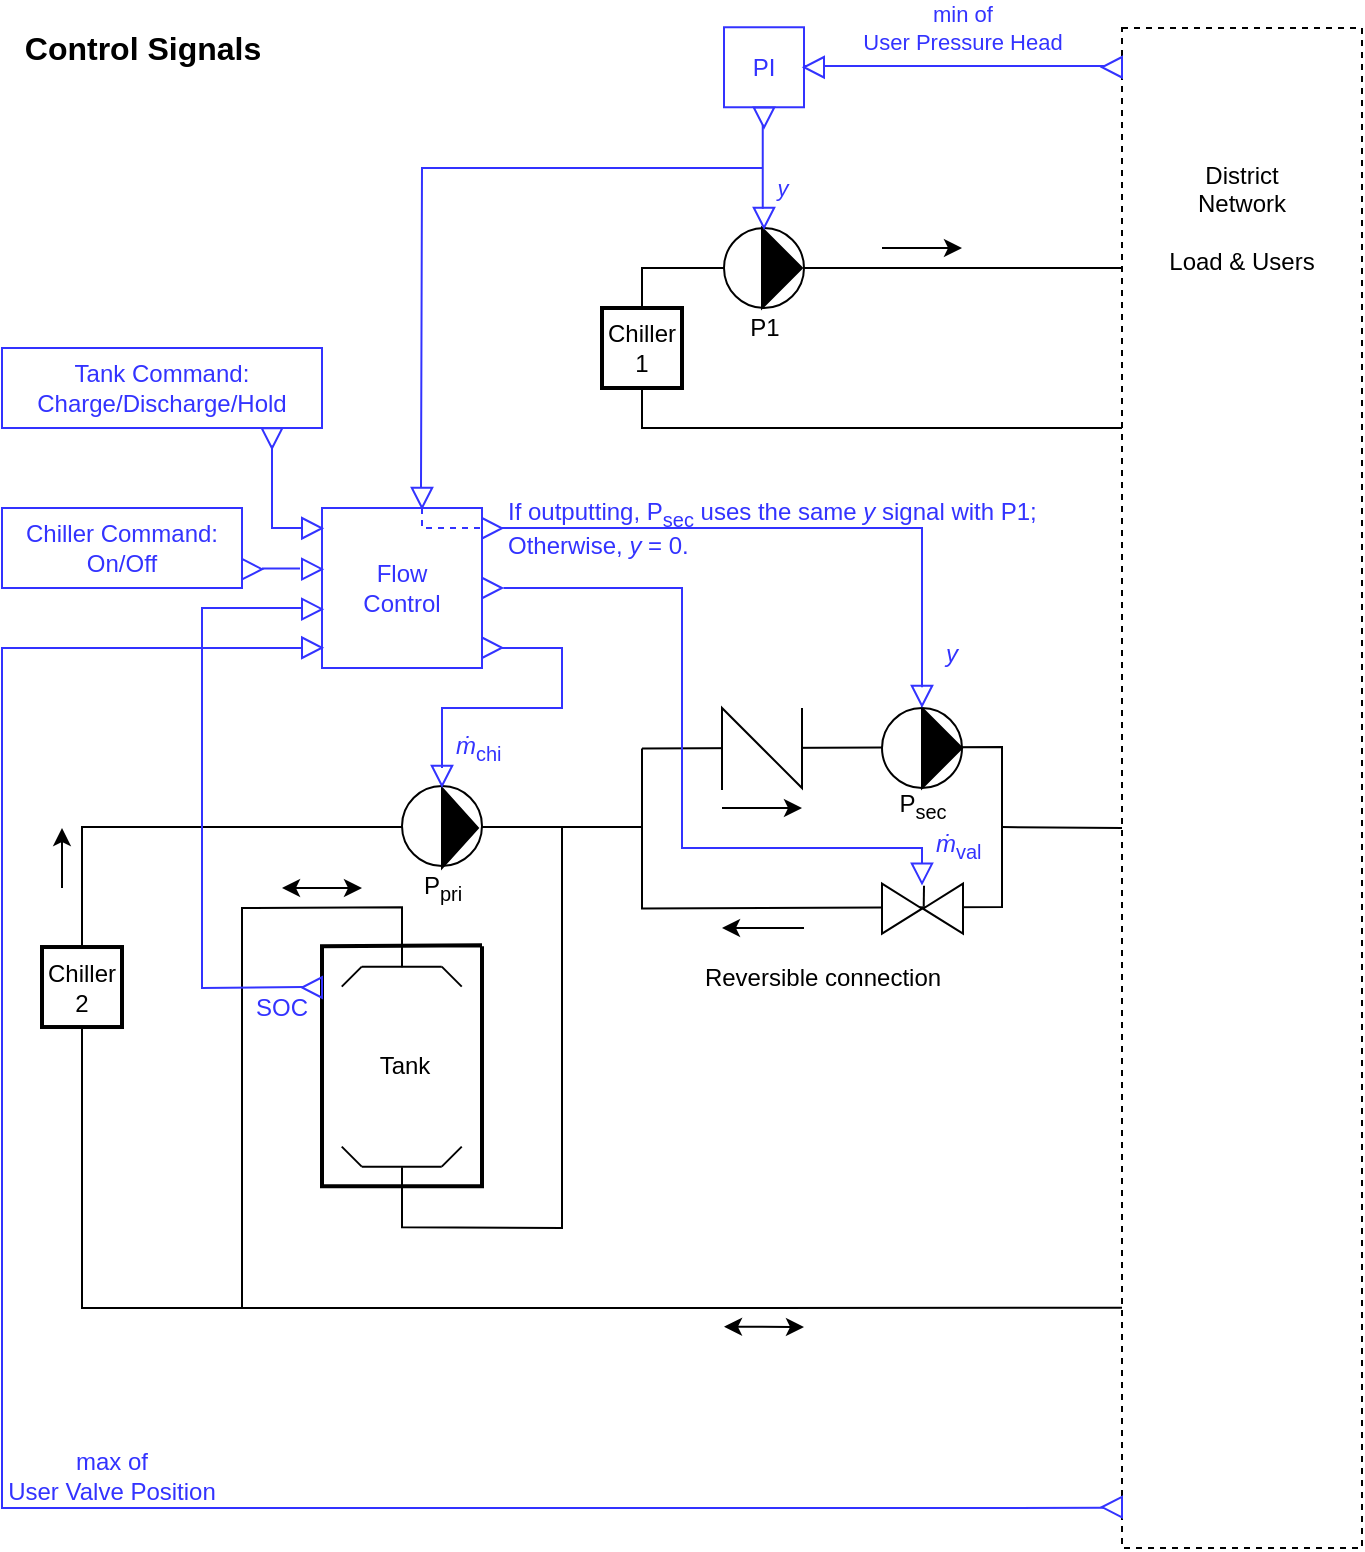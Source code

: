 <mxfile version="20.7.4" type="device"><diagram id="srBAZhQ2KLluDyzof_pd" name="Page-1"><mxGraphModel dx="200" dy="734" grid="1" gridSize="10" guides="1" tooltips="1" connect="0" arrows="0" fold="1" page="1" pageScale="1" pageWidth="850" pageHeight="1100" math="0" shadow="0"><root><mxCell id="0"/><mxCell id="1" parent="0"/><mxCell id="EUu6mg04dgHktvgB9pTH-3" value="" style="endArrow=none;html=1;rounded=0;fontSize=16;strokeWidth=1;" parent="1" edge="1"><mxGeometry width="50" height="50" relative="1" as="geometry"><mxPoint x="1099.87" y="549.33" as="sourcePoint"/><mxPoint x="1139.87" y="549.33" as="targetPoint"/></mxGeometry></mxCell><mxCell id="EUu6mg04dgHktvgB9pTH-4" value="" style="endArrow=none;html=1;rounded=0;fontSize=16;strokeWidth=1;" parent="1" edge="1"><mxGeometry width="50" height="50" relative="1" as="geometry"><mxPoint x="1089.87" y="559.33" as="sourcePoint"/><mxPoint x="1099.87" y="549.33" as="targetPoint"/></mxGeometry></mxCell><mxCell id="EUu6mg04dgHktvgB9pTH-5" value="" style="endArrow=none;html=1;rounded=0;fontSize=16;strokeWidth=1;" parent="1" edge="1"><mxGeometry width="50" height="50" relative="1" as="geometry"><mxPoint x="1139.87" y="549.33" as="sourcePoint"/><mxPoint x="1139.87" y="549.33" as="targetPoint"/></mxGeometry></mxCell><mxCell id="EUu6mg04dgHktvgB9pTH-6" value="" style="endArrow=none;html=1;rounded=0;fontSize=16;strokeWidth=1;" parent="1" edge="1"><mxGeometry width="50" height="50" relative="1" as="geometry"><mxPoint x="1099.87" y="649.33" as="sourcePoint"/><mxPoint x="1139.87" y="649.33" as="targetPoint"/></mxGeometry></mxCell><mxCell id="EUu6mg04dgHktvgB9pTH-7" value="" style="endArrow=none;html=1;rounded=0;fontSize=16;strokeWidth=1;" parent="1" edge="1"><mxGeometry width="50" height="50" relative="1" as="geometry"><mxPoint x="1139.87" y="649.33" as="sourcePoint"/><mxPoint x="1149.87" y="639.33" as="targetPoint"/></mxGeometry></mxCell><mxCell id="EUu6mg04dgHktvgB9pTH-8" value="" style="endArrow=none;html=1;rounded=0;fontSize=16;strokeWidth=1;" parent="1" edge="1"><mxGeometry width="50" height="50" relative="1" as="geometry"><mxPoint x="1099.87" y="649.33" as="sourcePoint"/><mxPoint x="1089.87" y="639.33" as="targetPoint"/></mxGeometry></mxCell><mxCell id="EUu6mg04dgHktvgB9pTH-10" value="" style="endArrow=none;html=1;rounded=0;" parent="1" edge="1"><mxGeometry width="50" height="50" relative="1" as="geometry"><mxPoint x="1200" y="480" as="sourcePoint"/><mxPoint x="1120" y="649.66" as="targetPoint"/><Array as="points"><mxPoint x="1200" y="680"/><mxPoint x="1120" y="679.66"/></Array></mxGeometry></mxCell><mxCell id="EUu6mg04dgHktvgB9pTH-11" value="" style="endArrow=none;html=1;rounded=0;" parent="1" edge="1"><mxGeometry width="50" height="50" relative="1" as="geometry"><mxPoint x="1120" y="549.66" as="sourcePoint"/><mxPoint x="1040" y="720" as="targetPoint"/><Array as="points"><mxPoint x="1120" y="519.66"/><mxPoint x="1040" y="520"/></Array></mxGeometry></mxCell><mxCell id="EUu6mg04dgHktvgB9pTH-13" value="" style="endArrow=none;html=1;rounded=0;fontSize=16;strokeWidth=1;" parent="1" edge="1"><mxGeometry width="50" height="50" relative="1" as="geometry"><mxPoint x="1149.87" y="559.33" as="sourcePoint"/><mxPoint x="1139.87" y="549.33" as="targetPoint"/></mxGeometry></mxCell><mxCell id="EUu6mg04dgHktvgB9pTH-15" value="" style="endArrow=classic;html=1;rounded=0;strokeWidth=1;" parent="1" edge="1"><mxGeometry width="50" height="50" relative="1" as="geometry"><mxPoint x="950" y="510" as="sourcePoint"/><mxPoint x="950" y="480" as="targetPoint"/><Array as="points"/></mxGeometry></mxCell><mxCell id="EUu6mg04dgHktvgB9pTH-16" value="" style="endArrow=none;html=1;rounded=0;entryX=0;entryY=0.842;entryDx=0;entryDy=0;entryPerimeter=0;" parent="1" target="EUu6mg04dgHktvgB9pTH-69" edge="1"><mxGeometry width="50" height="50" relative="1" as="geometry"><mxPoint x="1240" y="479.51" as="sourcePoint"/><mxPoint x="1240" y="720" as="targetPoint"/><Array as="points"><mxPoint x="960" y="479.51"/><mxPoint x="960" y="720"/></Array></mxGeometry></mxCell><mxCell id="EUu6mg04dgHktvgB9pTH-20" value="" style="endArrow=none;html=1;rounded=0;strokeWidth=2;" parent="1" edge="1"><mxGeometry width="50" height="50" relative="1" as="geometry"><mxPoint x="1160" y="539.09" as="sourcePoint"/><mxPoint x="1160" y="538.66" as="targetPoint"/><Array as="points"><mxPoint x="1160" y="659.09"/><mxPoint x="1080" y="659.09"/><mxPoint x="1080" y="539.09"/></Array></mxGeometry></mxCell><mxCell id="EUu6mg04dgHktvgB9pTH-21" value="Tank" style="text;html=1;align=center;verticalAlign=middle;resizable=0;points=[];autosize=1;strokeColor=none;fillColor=none;" parent="1" vertex="1"><mxGeometry x="1096.37" y="584.33" width="50" height="30" as="geometry"/></mxCell><mxCell id="EUu6mg04dgHktvgB9pTH-22" value="" style="endArrow=classic;html=1;rounded=0;strokeWidth=1;startArrow=classic;startFill=1;" parent="1" edge="1"><mxGeometry width="50" height="50" relative="1" as="geometry"><mxPoint x="1281" y="729.34" as="sourcePoint"/><mxPoint x="1321" y="729.5" as="targetPoint"/><Array as="points"/></mxGeometry></mxCell><mxCell id="EUu6mg04dgHktvgB9pTH-23" value="" style="endArrow=classic;html=1;rounded=0;strokeWidth=1;startArrow=classic;startFill=1;" parent="1" edge="1"><mxGeometry width="50" height="50" relative="1" as="geometry"><mxPoint x="1060" y="510" as="sourcePoint"/><mxPoint x="1100" y="510" as="targetPoint"/><Array as="points"/></mxGeometry></mxCell><mxCell id="EUu6mg04dgHktvgB9pTH-32" value="" style="endArrow=none;html=1;rounded=0;" parent="1" edge="1"><mxGeometry width="50" height="50" relative="1" as="geometry"><mxPoint x="1240" y="440.25" as="sourcePoint"/><mxPoint x="1240" y="440.25" as="targetPoint"/><Array as="points"><mxPoint x="1420" y="439.51"/><mxPoint x="1420" y="519.51"/><mxPoint x="1240" y="520.25"/></Array></mxGeometry></mxCell><mxCell id="EUu6mg04dgHktvgB9pTH-33" value="" style="endArrow=none;html=1;rounded=0;" parent="1" edge="1"><mxGeometry width="50" height="50" relative="1" as="geometry"><mxPoint x="1480" y="480" as="sourcePoint"/><mxPoint x="1420" y="479.51" as="targetPoint"/></mxGeometry></mxCell><mxCell id="EUu6mg04dgHktvgB9pTH-34" value="" style="triangle;whiteSpace=wrap;html=1;fontSize=16;strokeWidth=1;rotation=0;" parent="1" vertex="1"><mxGeometry x="1360" y="507.82" width="20" height="25" as="geometry"/></mxCell><mxCell id="EUu6mg04dgHktvgB9pTH-35" value="" style="triangle;whiteSpace=wrap;html=1;fontSize=16;strokeWidth=1;rotation=-180;" parent="1" vertex="1"><mxGeometry x="1380.5" y="507.82" width="20" height="25" as="geometry"/></mxCell><mxCell id="EUu6mg04dgHktvgB9pTH-36" value="" style="ellipse;whiteSpace=wrap;html=1;fontSize=16;strokeWidth=1;" parent="1" vertex="1"><mxGeometry x="1360" y="420.0" width="40" height="40" as="geometry"/></mxCell><mxCell id="EUu6mg04dgHktvgB9pTH-37" value="" style="triangle;whiteSpace=wrap;html=1;fontSize=16;strokeWidth=1;rotation=0;fillColor=#000000;" parent="1" vertex="1"><mxGeometry x="1380" y="420" width="20" height="40" as="geometry"/></mxCell><mxCell id="EUu6mg04dgHktvgB9pTH-39" value="" style="endArrow=classic;html=1;rounded=0;strokeWidth=1;" parent="1" edge="1"><mxGeometry width="50" height="50" relative="1" as="geometry"><mxPoint x="1360" y="190" as="sourcePoint"/><mxPoint x="1400" y="190" as="targetPoint"/><Array as="points"/></mxGeometry></mxCell><mxCell id="EUu6mg04dgHktvgB9pTH-40" value="" style="endArrow=none;html=1;rounded=0;" parent="1" edge="1"><mxGeometry width="50" height="50" relative="1" as="geometry"><mxPoint x="1480" y="200" as="sourcePoint"/><mxPoint x="1480" y="280" as="targetPoint"/><Array as="points"><mxPoint x="1240" y="200"/><mxPoint x="1240" y="280"/></Array></mxGeometry></mxCell><mxCell id="EUu6mg04dgHktvgB9pTH-41" value="" style="ellipse;whiteSpace=wrap;html=1;fontSize=16;strokeWidth=1;" parent="1" vertex="1"><mxGeometry x="1281" y="180" width="40" height="40" as="geometry"/></mxCell><mxCell id="EUu6mg04dgHktvgB9pTH-42" value="" style="triangle;whiteSpace=wrap;html=1;fontSize=16;strokeWidth=1;rotation=0;fillColor=#000000;" parent="1" vertex="1"><mxGeometry x="1300" y="180" width="20" height="40" as="geometry"/></mxCell><mxCell id="EUu6mg04dgHktvgB9pTH-43" value="" style="endArrow=classic;html=1;rounded=0;strokeWidth=1;" parent="1" edge="1"><mxGeometry width="50" height="50" relative="1" as="geometry"><mxPoint x="1321" y="530" as="sourcePoint"/><mxPoint x="1280" y="530" as="targetPoint"/><Array as="points"/></mxGeometry></mxCell><mxCell id="EUu6mg04dgHktvgB9pTH-49" value="P1" style="text;html=1;align=center;verticalAlign=middle;resizable=0;points=[];autosize=1;strokeColor=none;fillColor=none;" parent="1" vertex="1"><mxGeometry x="1286" y="220" width="30" height="20" as="geometry"/></mxCell><mxCell id="EUu6mg04dgHktvgB9pTH-50" value="" style="endArrow=none;html=1;rounded=0;entryX=0.993;entryY=0.507;entryDx=0;entryDy=0;entryPerimeter=0;" parent="1" edge="1"><mxGeometry width="50" height="50" relative="1" as="geometry"><mxPoint x="1381" y="508.83" as="sourcePoint"/><mxPoint x="1380.86" y="519.255" as="targetPoint"/></mxGeometry></mxCell><mxCell id="EUu6mg04dgHktvgB9pTH-54" value="" style="endArrow=classic;html=1;rounded=0;strokeWidth=1;" parent="1" edge="1"><mxGeometry width="50" height="50" relative="1" as="geometry"><mxPoint x="1280" y="470" as="sourcePoint"/><mxPoint x="1320" y="470" as="targetPoint"/><Array as="points"/></mxGeometry></mxCell><mxCell id="EUu6mg04dgHktvgB9pTH-55" value="Reversible connection" style="text;html=1;align=center;verticalAlign=middle;resizable=0;points=[];autosize=1;strokeColor=none;fillColor=none;" parent="1" vertex="1"><mxGeometry x="1260" y="539.51" width="140" height="30" as="geometry"/></mxCell><mxCell id="EUu6mg04dgHktvgB9pTH-67" value="" style="ellipse;whiteSpace=wrap;html=1;fontSize=16;strokeWidth=1;" parent="1" vertex="1"><mxGeometry x="1120" y="459.0" width="40" height="40" as="geometry"/></mxCell><mxCell id="EUu6mg04dgHktvgB9pTH-68" value="" style="triangle;whiteSpace=wrap;html=1;fontSize=16;strokeWidth=1;rotation=0;fillColor=#000000;" parent="1" vertex="1"><mxGeometry x="1140" y="460" width="18" height="40" as="geometry"/></mxCell><mxCell id="EUu6mg04dgHktvgB9pTH-69" value="" style="rounded=0;whiteSpace=wrap;html=1;fillColor=none;dashed=1;" parent="1" vertex="1"><mxGeometry x="1480" y="80" width="120" height="760" as="geometry"/></mxCell><mxCell id="EUu6mg04dgHktvgB9pTH-71" value="District&lt;br&gt;Network&lt;br&gt;&lt;br&gt;Load &amp;amp; Users" style="text;html=1;strokeColor=none;fillColor=none;align=center;verticalAlign=middle;whiteSpace=wrap;rounded=0;dashed=1;" parent="1" vertex="1"><mxGeometry x="1490" y="160" width="100" height="30" as="geometry"/></mxCell><mxCell id="EUu6mg04dgHktvgB9pTH-72" value="" style="triangle;whiteSpace=wrap;html=1;fillColor=none;rotation=-180;strokeColor=#3333FF;" parent="1" vertex="1"><mxGeometry x="1470" y="94.5" width="10" height="10.25" as="geometry"/></mxCell><mxCell id="EUu6mg04dgHktvgB9pTH-73" value="PI" style="whiteSpace=wrap;html=1;aspect=fixed;fillColor=none;strokeColor=#3333FF;fontColor=#3333FF;" parent="1" vertex="1"><mxGeometry x="1281" y="79.63" width="40" height="40" as="geometry"/></mxCell><mxCell id="EUu6mg04dgHktvgB9pTH-74" value="min of&lt;br&gt;User Pressure Head" style="endArrow=none;html=1;rounded=0;entryX=0.85;entryY=0.561;entryDx=0;entryDy=0;entryPerimeter=0;exitX=0.05;exitY=0.561;exitDx=0;exitDy=0;exitPerimeter=0;startArrow=none;strokeColor=#3333FF;fontColor=#3333FF;" parent="1" source="EUu6mg04dgHktvgB9pTH-75" target="EUu6mg04dgHktvgB9pTH-72" edge="1"><mxGeometry x="-0.014" y="19" width="50" height="50" relative="1" as="geometry"><mxPoint x="1290" y="300" as="sourcePoint"/><mxPoint x="1340" y="250" as="targetPoint"/><mxPoint as="offset"/></mxGeometry></mxCell><mxCell id="EUu6mg04dgHktvgB9pTH-75" value="" style="triangle;whiteSpace=wrap;html=1;fillColor=none;rotation=-180;strokeColor=#3333FF;fontColor=#3333FF;" parent="1" vertex="1"><mxGeometry x="1321" y="94.5" width="10" height="10.25" as="geometry"/></mxCell><mxCell id="EUu6mg04dgHktvgB9pTH-76" value="" style="endArrow=none;html=1;rounded=0;entryX=0.85;entryY=0.561;entryDx=0;entryDy=0;entryPerimeter=0;exitX=1.008;exitY=0.483;exitDx=0;exitDy=0;exitPerimeter=0;strokeColor=#3333FF;fontColor=#3333FF;" parent="1" source="EUu6mg04dgHktvgB9pTH-73" target="EUu6mg04dgHktvgB9pTH-75" edge="1"><mxGeometry width="50" height="50" relative="1" as="geometry"><mxPoint x="1401.32" y="99.32" as="sourcePoint"/><mxPoint x="1471.5" y="99.0" as="targetPoint"/></mxGeometry></mxCell><mxCell id="EUu6mg04dgHktvgB9pTH-77" value="" style="triangle;whiteSpace=wrap;html=1;fillColor=none;rotation=90;strokeColor=#3333FF;fontColor=#3333FF;" parent="1" vertex="1"><mxGeometry x="1296" y="119.63" width="10" height="10.25" as="geometry"/></mxCell><mxCell id="EUu6mg04dgHktvgB9pTH-78" value="&lt;i&gt;y&lt;/i&gt;" style="endArrow=none;html=1;rounded=0;entryX=0.85;entryY=0.561;entryDx=0;entryDy=0;entryPerimeter=0;exitX=0.05;exitY=0.561;exitDx=0;exitDy=0;exitPerimeter=0;startArrow=none;strokeColor=#3333FF;fontColor=#3333FF;" parent="1" source="EUu6mg04dgHktvgB9pTH-79" target="EUu6mg04dgHktvgB9pTH-77" edge="1"><mxGeometry x="-0.507" y="-10" width="50" height="50" relative="1" as="geometry"><mxPoint x="1300" y="310" as="sourcePoint"/><mxPoint x="1350" y="260" as="targetPoint"/><mxPoint as="offset"/></mxGeometry></mxCell><mxCell id="EUu6mg04dgHktvgB9pTH-79" value="" style="triangle;whiteSpace=wrap;html=1;fillColor=none;rotation=90;strokeColor=#3333FF;fontColor=#3333FF;" parent="1" vertex="1"><mxGeometry x="1296" y="169.75" width="10" height="10.25" as="geometry"/></mxCell><mxCell id="EUu6mg04dgHktvgB9pTH-81" value="Flow &lt;br&gt;Control" style="whiteSpace=wrap;html=1;aspect=fixed;fillColor=none;strokeColor=#3333FF;fontColor=#3333FF;" parent="1" vertex="1"><mxGeometry x="1080" y="320" width="80" height="80" as="geometry"/></mxCell><mxCell id="EUu6mg04dgHktvgB9pTH-82" value="" style="triangle;whiteSpace=wrap;html=1;fillColor=none;rotation=0;strokeColor=#3333FF;fontColor=#3333FF;" parent="1" vertex="1"><mxGeometry x="1070" y="325" width="10" height="10.25" as="geometry"/></mxCell><mxCell id="EUu6mg04dgHktvgB9pTH-83" value="" style="triangle;whiteSpace=wrap;html=1;fillColor=none;rotation=0;strokeColor=#3333FF;fontColor=#3333FF;" parent="1" vertex="1"><mxGeometry x="1070" y="345.49" width="10" height="10.25" as="geometry"/></mxCell><mxCell id="EUu6mg04dgHktvgB9pTH-84" value="" style="triangle;whiteSpace=wrap;html=1;fillColor=none;rotation=0;strokeColor=#3333FF;fontColor=#3333FF;" parent="1" vertex="1"><mxGeometry x="1070" y="365.49" width="10" height="10.25" as="geometry"/></mxCell><mxCell id="EUu6mg04dgHktvgB9pTH-85" value="" style="triangle;whiteSpace=wrap;html=1;fillColor=none;rotation=0;strokeColor=#3333FF;fontColor=#3333FF;" parent="1" vertex="1"><mxGeometry x="1070" y="384.75" width="10" height="10.25" as="geometry"/></mxCell><mxCell id="EUu6mg04dgHktvgB9pTH-86" value="" style="triangle;whiteSpace=wrap;html=1;fillColor=none;rotation=0;strokeColor=#3333FF;fontColor=#3333FF;" parent="1" vertex="1"><mxGeometry x="1160" y="325" width="10" height="10.25" as="geometry"/></mxCell><mxCell id="EUu6mg04dgHktvgB9pTH-87" value="" style="triangle;whiteSpace=wrap;html=1;fillColor=none;rotation=0;strokeColor=#3333FF;fontColor=#3333FF;" parent="1" vertex="1"><mxGeometry x="1160" y="384.75" width="10" height="10.25" as="geometry"/></mxCell><mxCell id="EUu6mg04dgHktvgB9pTH-89" value="Tank Command:&lt;br&gt;Charge/Discharge/Hold" style="rounded=0;whiteSpace=wrap;html=1;strokeColor=#3333FF;fontColor=#3333FF;fillColor=none;" parent="1" vertex="1"><mxGeometry x="920" y="240" width="160" height="40" as="geometry"/></mxCell><mxCell id="EUu6mg04dgHktvgB9pTH-90" value="Chiller Command:&lt;br&gt;On/Off" style="rounded=0;whiteSpace=wrap;html=1;strokeColor=#3333FF;fontColor=#3333FF;fillColor=none;" parent="1" vertex="1"><mxGeometry x="920" y="320" width="120" height="40" as="geometry"/></mxCell><mxCell id="EUu6mg04dgHktvgB9pTH-91" value="" style="triangle;whiteSpace=wrap;html=1;fillColor=none;rotation=0;strokeColor=#3333FF;fontColor=#3333FF;" parent="1" vertex="1"><mxGeometry x="1040" y="345.49" width="10" height="10.25" as="geometry"/></mxCell><mxCell id="EUu6mg04dgHktvgB9pTH-92" value="" style="endArrow=none;html=1;rounded=0;strokeColor=#3333FF;fontColor=#3333FF;entryX=-0.1;entryY=0.464;entryDx=0;entryDy=0;entryPerimeter=0;exitX=1;exitY=0.464;exitDx=0;exitDy=0;exitPerimeter=0;" parent="1" source="EUu6mg04dgHktvgB9pTH-91" target="EUu6mg04dgHktvgB9pTH-83" edge="1"><mxGeometry width="50" height="50" relative="1" as="geometry"><mxPoint x="970" y="360" as="sourcePoint"/><mxPoint x="1020" y="310" as="targetPoint"/></mxGeometry></mxCell><mxCell id="EUu6mg04dgHktvgB9pTH-93" value="" style="endArrow=none;html=1;rounded=0;strokeColor=#3333FF;fontColor=#3333FF;exitX=0.863;exitY=0.5;exitDx=0;exitDy=0;exitPerimeter=0;" parent="1" source="qbNMRIMEjZ6maihlZpFf-5" edge="1"><mxGeometry width="50" height="50" relative="1" as="geometry"><mxPoint x="1060" y="360.246" as="sourcePoint"/><mxPoint x="1070" y="330" as="targetPoint"/><Array as="points"><mxPoint x="1055" y="330"/></Array></mxGeometry></mxCell><mxCell id="EUu6mg04dgHktvgB9pTH-94" value="" style="triangle;whiteSpace=wrap;html=1;fillColor=none;rotation=-180;strokeColor=#3333FF;" parent="1" vertex="1"><mxGeometry x="1070" y="554.63" width="10" height="10.25" as="geometry"/></mxCell><mxCell id="EUu6mg04dgHktvgB9pTH-95" value="" style="endArrow=none;html=1;rounded=0;strokeColor=#3333FF;fontColor=#3333FF;exitX=0.95;exitY=0.525;exitDx=0;exitDy=0;exitPerimeter=0;" parent="1" source="EUu6mg04dgHktvgB9pTH-94" edge="1"><mxGeometry width="50" height="50" relative="1" as="geometry"><mxPoint x="1100" y="570" as="sourcePoint"/><mxPoint x="1070" y="370" as="targetPoint"/><Array as="points"><mxPoint x="1020" y="560"/><mxPoint x="1020" y="370"/></Array></mxGeometry></mxCell><mxCell id="EUu6mg04dgHktvgB9pTH-96" value="max of&lt;br&gt;User Valve Position" style="text;html=1;strokeColor=none;fillColor=none;align=center;verticalAlign=middle;whiteSpace=wrap;rounded=0;fontColor=#3333FF;" parent="1" vertex="1"><mxGeometry x="920" y="788.75" width="110" height="30" as="geometry"/></mxCell><mxCell id="EUu6mg04dgHktvgB9pTH-97" value="SOC" style="text;html=1;strokeColor=none;fillColor=none;align=center;verticalAlign=middle;whiteSpace=wrap;rounded=0;fontColor=#3333FF;" parent="1" vertex="1"><mxGeometry x="1030" y="554.63" width="60" height="30" as="geometry"/></mxCell><mxCell id="EUu6mg04dgHktvgB9pTH-98" value="" style="triangle;whiteSpace=wrap;html=1;fillColor=none;rotation=-180;strokeColor=#3333FF;" parent="1" vertex="1"><mxGeometry x="1470" y="814.43" width="10" height="10.25" as="geometry"/></mxCell><mxCell id="EUu6mg04dgHktvgB9pTH-99" value="" style="endArrow=none;html=1;rounded=0;strokeColor=#3333FF;fontColor=#3333FF;entryX=0.9;entryY=0.463;entryDx=0;entryDy=0;entryPerimeter=0;" parent="1" target="EUu6mg04dgHktvgB9pTH-98" edge="1"><mxGeometry width="50" height="50" relative="1" as="geometry"><mxPoint x="1070" y="390" as="sourcePoint"/><mxPoint x="1150" y="700" as="targetPoint"/><Array as="points"><mxPoint x="920" y="390"/><mxPoint x="920" y="820"/></Array></mxGeometry></mxCell><mxCell id="EUu6mg04dgHktvgB9pTH-100" value="" style="triangle;whiteSpace=wrap;html=1;fillColor=none;rotation=90;strokeColor=#3333FF;fontColor=#3333FF;" parent="1" vertex="1"><mxGeometry x="1375" y="408.75" width="10" height="10.25" as="geometry"/></mxCell><mxCell id="EUu6mg04dgHktvgB9pTH-104" value="" style="endArrow=none;html=1;rounded=0;strokeColor=#3333FF;fontColor=#3333FF;exitX=0.078;exitY=0.5;exitDx=0;exitDy=0;exitPerimeter=0;" parent="1" source="EUu6mg04dgHktvgB9pTH-100" edge="1"><mxGeometry width="50" height="50" relative="1" as="geometry"><mxPoint x="1100" y="460" as="sourcePoint"/><mxPoint x="1170" y="330" as="targetPoint"/><Array as="points"><mxPoint x="1380" y="330"/></Array></mxGeometry></mxCell><mxCell id="EUu6mg04dgHktvgB9pTH-105" value="" style="triangle;whiteSpace=wrap;html=1;fillColor=none;rotation=90;strokeColor=#3333FF;fontColor=#3333FF;" parent="1" vertex="1"><mxGeometry x="1135" y="448.75" width="10" height="10.25" as="geometry"/></mxCell><mxCell id="EUu6mg04dgHktvgB9pTH-106" value="" style="endArrow=none;html=1;rounded=0;strokeColor=#3333FF;fontColor=#3333FF;entryX=0.9;entryY=0.513;entryDx=0;entryDy=0;entryPerimeter=0;" parent="1" target="EUu6mg04dgHktvgB9pTH-87" edge="1"><mxGeometry width="50" height="50" relative="1" as="geometry"><mxPoint x="1140" y="450" as="sourcePoint"/><mxPoint x="1150" y="410" as="targetPoint"/><Array as="points"><mxPoint x="1140" y="420"/><mxPoint x="1200" y="420"/><mxPoint x="1200" y="390"/></Array></mxGeometry></mxCell><mxCell id="EUu6mg04dgHktvgB9pTH-108" value="&lt;span style=&quot;border-color: var(--border-color); color: rgb(51, 51, 255); font-family: Helvetica; font-size: 12px; font-variant-ligatures: normal; font-variant-caps: normal; font-weight: 400; letter-spacing: normal; orphans: 2; text-indent: 0px; text-transform: none; widows: 2; word-spacing: 0px; -webkit-text-stroke-width: 0px; text-decoration-thickness: initial; text-decoration-style: initial; text-decoration-color: initial; text-align: left; background-color: rgb(255, 255, 255);&quot;&gt;&lt;font style=&quot;border-color: var(--border-color); font-size: 12px;&quot;&gt;&lt;i style=&quot;border-color: var(--border-color);&quot;&gt;ṁ&lt;/i&gt;&lt;span style=&quot;border-color: var(--border-color);&quot;&gt;&lt;sub&gt;chi&lt;/sub&gt;&lt;/span&gt;&lt;/font&gt;&lt;/span&gt;" style="text;whiteSpace=wrap;html=1;fontSize=12;fontFamily=Helvetica;fontColor=#3333FF;" parent="1" vertex="1"><mxGeometry x="1145" y="425" width="20" height="20" as="geometry"/></mxCell><mxCell id="EUu6mg04dgHktvgB9pTH-109" value="&lt;span style=&quot;border-color: var(--border-color); color: rgb(51, 51, 255); font-family: Helvetica; font-size: 12px; font-style: normal; font-variant-ligatures: normal; font-variant-caps: normal; font-weight: 400; letter-spacing: normal; orphans: 2; text-indent: 0px; text-transform: none; widows: 2; word-spacing: 0px; -webkit-text-stroke-width: 0px; text-decoration-thickness: initial; text-decoration-style: initial; text-decoration-color: initial; text-align: left; background-color: rgb(255, 255, 255);&quot;&gt;&lt;font style=&quot;border-color: var(--border-color); font-size: 12px;&quot;&gt;&lt;i style=&quot;border-color: var(--border-color);&quot;&gt;y&lt;/i&gt;&lt;/font&gt;&lt;/span&gt;" style="text;whiteSpace=wrap;html=1;fontSize=12;fontFamily=Helvetica;fontColor=#3333FF;" parent="1" vertex="1"><mxGeometry x="1390" y="379.09" width="16" height="20" as="geometry"/></mxCell><mxCell id="EUu6mg04dgHktvgB9pTH-114" value="&lt;b&gt;&lt;font style=&quot;font-size: 16px&quot;&gt;Control Signals&lt;/font&gt;&lt;/b&gt;" style="text;html=1;align=center;verticalAlign=middle;resizable=0;points=[];autosize=1;strokeColor=none;fillColor=none;strokeWidth=1;" parent="1" vertex="1"><mxGeometry x="920" y="74.63" width="140" height="30" as="geometry"/></mxCell><mxCell id="qbNMRIMEjZ6maihlZpFf-5" value="" style="triangle;whiteSpace=wrap;html=1;fillColor=none;rotation=90;strokeColor=#3333FF;fontColor=#3333FF;" parent="1" vertex="1"><mxGeometry x="1050" y="280" width="10" height="10.25" as="geometry"/></mxCell><mxCell id="qbNMRIMEjZ6maihlZpFf-6" value="" style="triangle;whiteSpace=wrap;html=1;fillColor=none;rotation=90;strokeColor=#3333FF;fontColor=#3333FF;" parent="1" vertex="1"><mxGeometry x="1125" y="309.75" width="10" height="10.25" as="geometry"/></mxCell><mxCell id="qbNMRIMEjZ6maihlZpFf-7" value="" style="endArrow=none;html=1;rounded=0;strokeColor=#3333FF;fontColor=#3333FF;entryX=-0.037;entryY=0.549;entryDx=0;entryDy=0;entryPerimeter=0;" parent="1" target="qbNMRIMEjZ6maihlZpFf-6" edge="1"><mxGeometry width="50" height="50" relative="1" as="geometry"><mxPoint x="1300" y="150" as="sourcePoint"/><mxPoint x="1180" y="340" as="targetPoint"/><Array as="points"><mxPoint x="1130" y="150"/></Array></mxGeometry></mxCell><mxCell id="qbNMRIMEjZ6maihlZpFf-8" value="" style="endArrow=none;html=1;rounded=0;strokeColor=#3333FF;fontColor=#3333FF;dashed=1;" parent="1" edge="1"><mxGeometry width="50" height="50" relative="1" as="geometry"><mxPoint x="1130" y="320" as="sourcePoint"/><mxPoint x="1160" y="330" as="targetPoint"/><Array as="points"><mxPoint x="1130" y="330"/></Array></mxGeometry></mxCell><mxCell id="qbNMRIMEjZ6maihlZpFf-9" value="" style="triangle;whiteSpace=wrap;html=1;fillColor=none;rotation=0;strokeColor=#3333FF;fontColor=#3333FF;" parent="1" vertex="1"><mxGeometry x="1160" y="354.88" width="10" height="10.25" as="geometry"/></mxCell><mxCell id="qbNMRIMEjZ6maihlZpFf-10" value="" style="endArrow=none;html=1;rounded=0;strokeColor=#3333FF;fontColor=#3333FF;entryX=1.075;entryY=0.5;entryDx=0;entryDy=0;entryPerimeter=0;exitX=0.03;exitY=0.5;exitDx=0;exitDy=0;exitPerimeter=0;" parent="1" source="qbNMRIMEjZ6maihlZpFf-12" target="qbNMRIMEjZ6maihlZpFf-9" edge="1"><mxGeometry width="50" height="50" relative="1" as="geometry"><mxPoint x="1150" y="460" as="sourcePoint"/><mxPoint x="1179" y="400.008" as="targetPoint"/><Array as="points"><mxPoint x="1380" y="490"/><mxPoint x="1260" y="490"/><mxPoint x="1260" y="360"/></Array></mxGeometry></mxCell><mxCell id="qbNMRIMEjZ6maihlZpFf-11" value="&lt;span style=&quot;border-color: var(--border-color); color: rgb(51, 51, 255); font-family: Helvetica; font-size: 12px; font-variant-ligatures: normal; font-variant-caps: normal; font-weight: 400; letter-spacing: normal; orphans: 2; text-indent: 0px; text-transform: none; widows: 2; word-spacing: 0px; -webkit-text-stroke-width: 0px; text-decoration-thickness: initial; text-decoration-style: initial; text-decoration-color: initial; text-align: left; background-color: rgb(255, 255, 255);&quot;&gt;&lt;font style=&quot;border-color: var(--border-color); font-size: 12px;&quot;&gt;&lt;i style=&quot;border-color: var(--border-color);&quot;&gt;ṁ&lt;/i&gt;&lt;span style=&quot;border-color: var(--border-color);&quot;&gt;&lt;sub&gt;val&lt;/sub&gt;&lt;/span&gt;&lt;/font&gt;&lt;/span&gt;" style="text;whiteSpace=wrap;html=1;fontSize=12;fontFamily=Helvetica;fontColor=#3333FF;" parent="1" vertex="1"><mxGeometry x="1385" y="474" width="20" height="20" as="geometry"/></mxCell><mxCell id="qbNMRIMEjZ6maihlZpFf-12" value="" style="triangle;whiteSpace=wrap;html=1;fillColor=none;rotation=90;strokeColor=#3333FF;fontColor=#3333FF;" parent="1" vertex="1"><mxGeometry x="1375" y="497.57" width="10" height="10.25" as="geometry"/></mxCell><mxCell id="qbNMRIMEjZ6maihlZpFf-15" value="" style="rounded=0;whiteSpace=wrap;html=1;strokeColor=none;" parent="1" vertex="1"><mxGeometry x="1280" y="420" width="40" height="40" as="geometry"/></mxCell><mxCell id="qbNMRIMEjZ6maihlZpFf-14" value="" style="endArrow=none;html=1;rounded=0;" parent="1" edge="1"><mxGeometry width="50" height="50" relative="1" as="geometry"><mxPoint x="1320" y="420" as="sourcePoint"/><mxPoint x="1280" y="461" as="targetPoint"/><Array as="points"><mxPoint x="1320" y="460"/><mxPoint x="1280" y="420"/></Array></mxGeometry></mxCell><mxCell id="qbNMRIMEjZ6maihlZpFf-16" value="Chiller 1" style="rounded=0;whiteSpace=wrap;html=1;strokeWidth=2;" parent="1" vertex="1"><mxGeometry x="1220" y="220" width="40" height="40" as="geometry"/></mxCell><mxCell id="qbNMRIMEjZ6maihlZpFf-17" value="Chiller 2" style="rounded=0;whiteSpace=wrap;html=1;strokeWidth=2;" parent="1" vertex="1"><mxGeometry x="940" y="539.51" width="40" height="40" as="geometry"/></mxCell><mxCell id="qbNMRIMEjZ6maihlZpFf-18" value="P&lt;sub&gt;pri&lt;/sub&gt;" style="text;html=1;align=center;verticalAlign=middle;resizable=0;points=[];autosize=1;strokeColor=none;fillColor=none;" parent="1" vertex="1"><mxGeometry x="1120" y="495" width="40" height="30" as="geometry"/></mxCell><mxCell id="qbNMRIMEjZ6maihlZpFf-19" value="P&lt;sub&gt;sec&lt;/sub&gt;" style="text;html=1;align=center;verticalAlign=middle;resizable=0;points=[];autosize=1;strokeColor=none;fillColor=none;" parent="1" vertex="1"><mxGeometry x="1355" y="454" width="50" height="30" as="geometry"/></mxCell><mxCell id="qbNMRIMEjZ6maihlZpFf-20" value="If outputting, P&lt;sub&gt;sec&lt;/sub&gt; uses the same &lt;i&gt;y&lt;/i&gt; signal with P1;&lt;br&gt;Otherwise, &lt;i&gt;y&lt;/i&gt; = 0." style="text;html=1;strokeColor=none;fillColor=none;align=left;verticalAlign=middle;whiteSpace=wrap;rounded=0;fontColor=#3333FF;" parent="1" vertex="1"><mxGeometry x="1171" y="315.49" width="279" height="30" as="geometry"/></mxCell></root></mxGraphModel></diagram></mxfile>